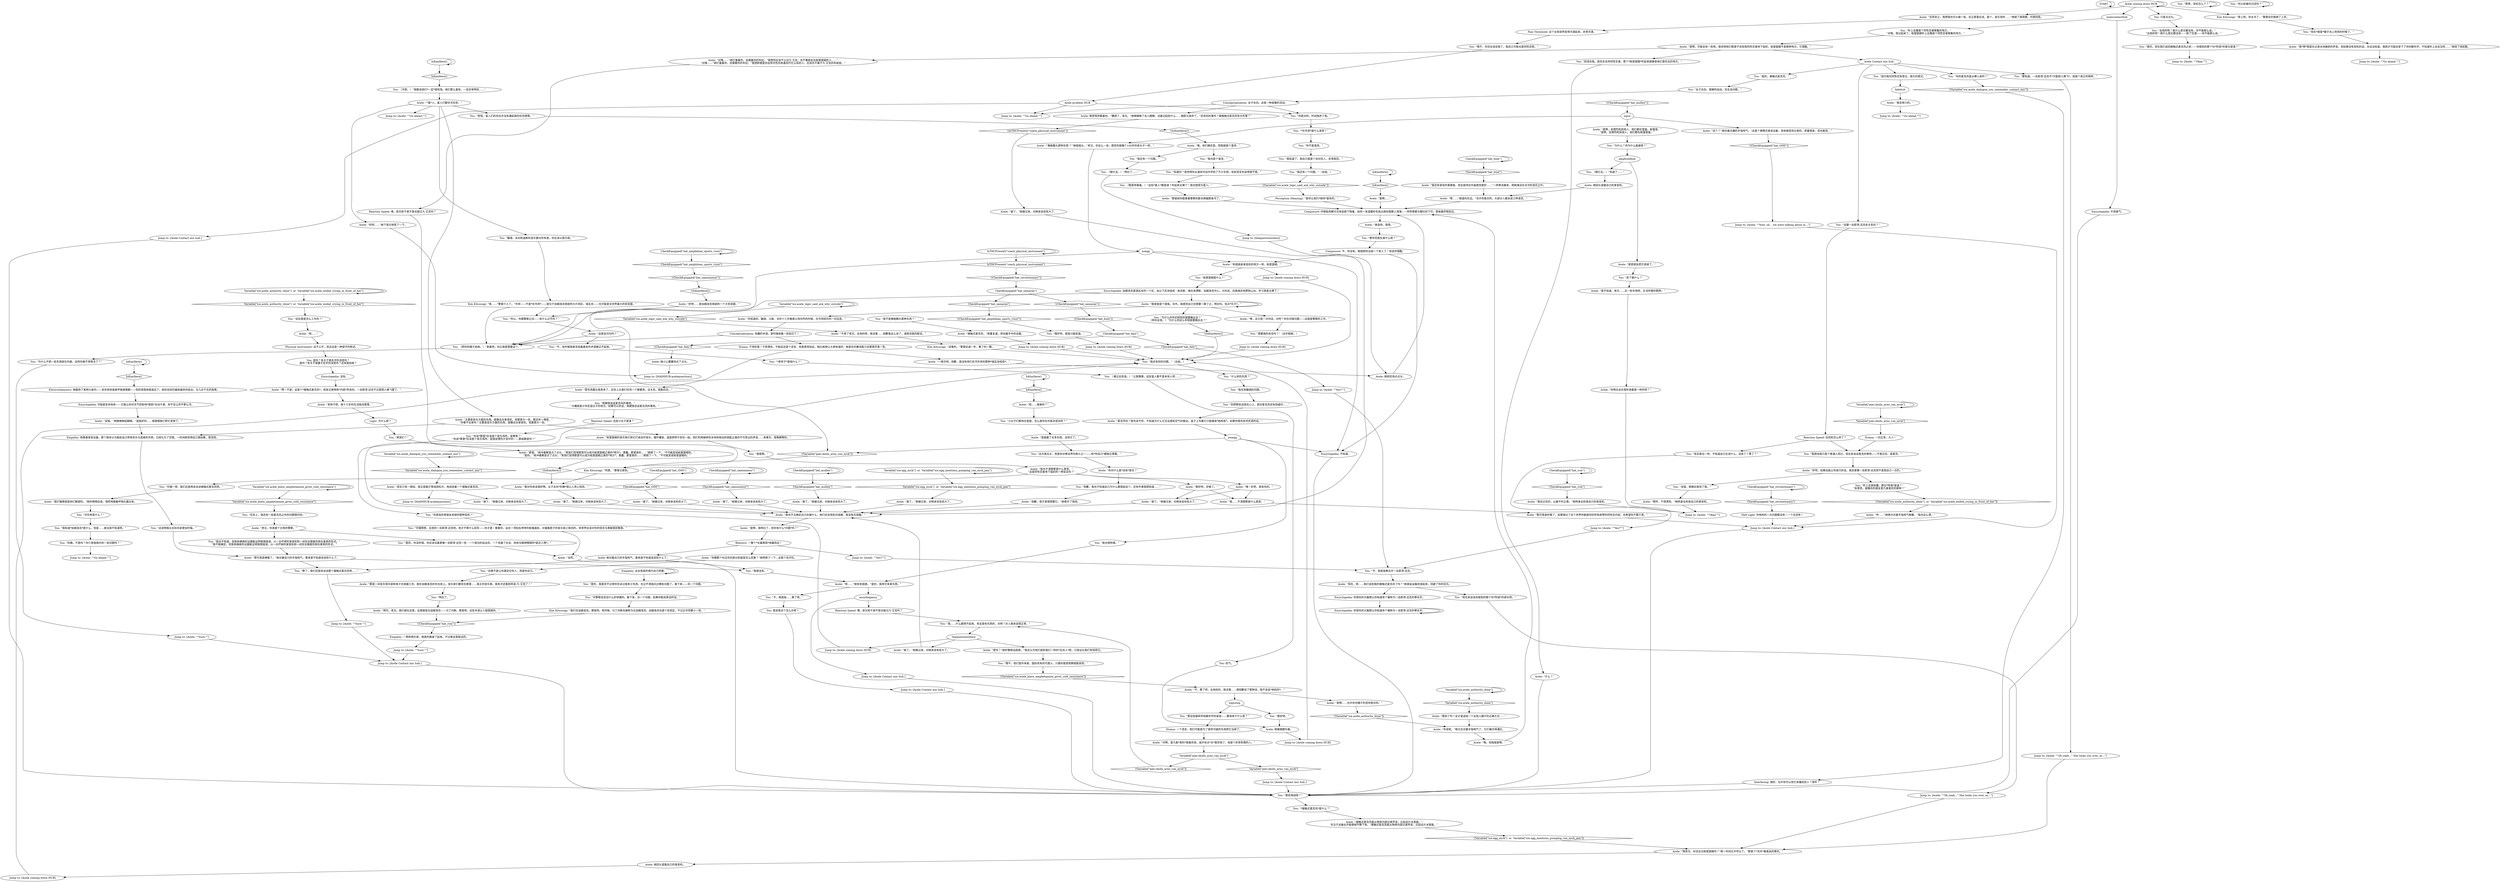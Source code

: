 # ICE / ACELE ON ICE
# this is where the "recording device", "what are you doing here on the ice?" and "questioning" branches are located.
# ==================================================
digraph G {
	  0 [label="START"];
	  1 [label="input"];
	  2 [label="CheckEquipped(\"hat_t500\")"];
	  3 [label="CheckEquipped(\"hat_t500\")", shape=diamond];
	  4 [label="!(CheckEquipped(\"hat_t500\"))", shape=diamond];
	  5 [label="You: “那些电线呢？”"];
	  6 [label="Acele Contact mic hub."];
	  7 [label="You: “哦不，你完全误会我了。我自己可能也是同性恋呢。”"];
	  8 [label="Acele: “我也不太确定自己在做什么，他们还会用到合成器，我没有合成器。”"];
	  9 [label="Jump to: [Acele coming down HUB]"];
	  10 [label="You: “所以，你跟警察之间——有什么过节吗？”"];
	  11 [label="You: “我知道*加姆洛克*是什么，但是……就当我不知道吧。”"];
	  12 [label="Acele: “*富*人，富人们都在河东岸。”"];
	  13 [label="Acele: “哦，他们确实是。而我就是个渣滓。”"];
	  14 [label="Acele: “拜托，老兄。我们就在这里。这里就是北加姆洛克——马丁内斯。算是吧。这些术语让人挺困惑的。”"];
	  15 [label="Jump to: [Acele: \"\"Okay.\"\"]"];
	  16 [label="Jump to: [Acele: \"\"Oh yeah...\" She looks you over, as...\"]"];
	  17 [label="Acele: “呃……”"];
	  18 [label="Acele: “麦克风吗？我也说不好。不知道为什么它无法感知空气的振动，盒子上写着它只能接收*结构音*。如果你喜欢技术呓语的话。”"];
	  19 [label="Jump to: [Acele: \"\"Yes?\"\"]"];
	  20 [label="Acele: 她对着自己的手指哈气，看来是不知道该说些什么了。"];
	  21 [label="You: “是的，你没听错。你应该试着更像一击即溃·迈克一些：一个成功的运动员，一个克服了社会、肉体与精神障碍的*励志人物*。”"];
	  22 [label="You: “这与我无关，而是你对拳击界的泰斗之一——和*你自己*都缺乏尊重。”"];
	  23 [label="You: “什么样的东西？”"];
	  24 [label="Jump to: [Acele: \"\"Go ahead.\"\"]"];
	  25 [label="You: （冷笑。）“我敢说他们*一定*很有钱。他们那么富有，一定非常特别……”"];
	  26 [label="Kim Kitsuragi: “咳……”警督介入了。“市郊——不是*在市郊*——是位于加姆洛克南部的大片郊区，瑞瓦肖——也可能是全世界最大的贫民窟。”"];
	  27 [label="Acele: 她小心翼翼地点了点头。"];
	  28 [label="CheckEquipped(\"hat_amphibian_sports_visor\")"];
	  29 [label="CheckEquipped(\"hat_amphibian_sports_visor\")", shape=diamond];
	  30 [label="!(CheckEquipped(\"hat_amphibian_sports_visor\"))", shape=diamond];
	  31 [label="Acele: “谢了。”她接过来，对她来说有些大了。"];
	  32 [label="Acele: “谢了。”她接过来，对她来说有些大了。"];
	  33 [label="You: “现在来谈谈你提到的那个叫*阿诺*的家伙吧。”"];
	  34 [label="You: “是的，接触式麦克风。”"];
	  35 [label="You: “这玩意是怎么工作的？”"];
	  36 [label="Acele: “你对什么是*没有*意见？”"];
	  37 [label="Acele: “你跟那个叫迈克的家伙到底是怎么回事？”她停顿了一下，这是个反问句。"];
	  38 [label="You: “仔细想想，去他的一击即溃·迈克吧。他才不算什么冠军——你才是！看看你，站在一顶松松垮垮的帐篷面前，对着瘾君子的音乐挑三拣四的。体育界应该对你的信念与奉献感到敬畏。”"];
	  39 [label="Acele: “没错。”她微微眯起眼睛。“是挺好的……很遗憾我们把它卖掉了。”"];
	  40 [label="Variable[\"ice.acele_knew_amphetamine_gives_cold_resistance\"]"];
	  41 [label="Variable[\"ice.acele_knew_amphetamine_gives_cold_resistance\"]", shape=diamond];
	  42 [label="!(Variable[\"ice.acele_knew_amphetamine_gives_cold_resistance\"])", shape=diamond];
	  43 [label="Acele: “嗯……”她望向东边。“也许你是对的。大部分人都会说三种语言。”"];
	  44 [label="Jump to: [Acele coming down HUB]"];
	  45 [label="You: “再跟我说说麦克风的事吧。”\n“大概就是少年犯混日子的地方。如果可以的话，再跟我说说麦克风的事吧。”"];
	  46 [label="Encyclopedia: 可能是安非他命——它能让你对天气的影响*感到*无动于衷，却不会让你不那么冷。"];
	  47 [label="IsKimHere()"];
	  48 [label="IsKimHere()", shape=diamond];
	  49 [label="!(IsKimHere())", shape=diamond];
	  50 [label="Acele: “我爸爸是个酒鬼。另外，我感觉自己也想要一醉了之，明白吗。找点*乐子*。”"];
	  51 [label="You: “我还有一个问题。”"];
	  52 [label="You: “你不是渣滓。”"];
	  53 [label="Acele: “这是反问句吗？”"];
	  54 [label="Acele: “老样子吧，我十几岁的生活相当堕落。”"];
	  55 [label="Physical Instrument: 这不公平。而且这是一种保守的陈述。"];
	  56 [label="Rhetoric: 一整个*长篇累牍*倾巢而出！"];
	  57 [label="Conceptualization: 女子击剑。这是一种高雅的活动。"];
	  58 [label="Acele: “那对你来说很好啊。女子击剑*的确*很让人赏心悦目。”"];
	  59 [label="Jump to: [Acele: \"\"Now, uh... we were talking about m...\"]"];
	  60 [label="Acele: “抱歉，我不是很想要它。”她移开了视线。"];
	  61 [label="Jump to: [Acele: \"\"Yes?\"\"]"];
	  62 [label="You: “抱歉，我也不知道自己为什么要提起这个。还有件事我想知道……”"];
	  63 [label="Acele problem HUB"];
	  64 [label="Acele: “哦！好吧，真有你的。”"];
	  65 [label="You: “其实我也一样。不知道自己在说什么。沮丧了？累了？”"];
	  66 [label="You: “等等，耳机怎么了？”"];
	  67 [label="Acele: “我男朋友把它卖掉了。”"];
	  68 [label="You: “为什么？你为什么能接受？”"];
	  69 [label="Logic: 为什么呢？"];
	  70 [label="You: “*老样子*是指什么？”"];
	  71 [label="IsKimHere()"];
	  72 [label="IsKimHere()", shape=diamond];
	  73 [label="!(IsKimHere())", shape=diamond];
	  74 [label="CheckEquipped(\"hat_revolutionary\")"];
	  75 [label="CheckEquipped(\"hat_revolutionary\")", shape=diamond];
	  76 [label="!(CheckEquipped(\"hat_revolutionary\"))", shape=diamond];
	  77 [label="Encyclopedia: 你受伤的大脑想让你知道有个被称为一击即溃·迈克的拳击手。"];
	  78 [label="You: “是的，但在我们说回接触式麦克风之前——你提到的那个叫*阿诺*的家伙是谁？”"];
	  79 [label="Acele: “哼……”她再次对着手指哈气取暖。“我也这么想。”"];
	  80 [label="Acele: “那可真是好极了。如果错过了这个世界所能提供的所有绝赞的同性恋内容，也希望你不要介意。”"];
	  81 [label="You: “我很累。”"];
	  82 [label="You: 只是点点头。"];
	  83 [label="You: “现在*就是*帽子派上用场的时候了。”"];
	  84 [label="Acele: “不用了老兄，去他的吧，我没事……抱歉我这么说了，请原谅我的脏话。”"];
	  85 [label="logicitup"];
	  86 [label="You: 叹气。"];
	  87 [label="Acele: “是吗？”她好像相当困惑。“我还以为他们是和我们一样的*瓦肖人*呢，只是远比我们有钱而已。"];
	  88 [label="You: “我还有一个问题。”（总结。）"];
	  89 [label="Acele: “好吧……”她下意识地笑了一下。"];
	  90 [label="You: “哦好吧，很高兴能知道。”"];
	  91 [label="CheckEquipped(\"hat_camionneur\")"];
	  92 [label="CheckEquipped(\"hat_camionneur\")", shape=diamond];
	  93 [label="!(CheckEquipped(\"hat_camionneur\"))", shape=diamond];
	  94 [label="Acele: “谢了。”她接过来，对她来说有些大了。"];
	  95 [label="Acele: “谢了。”她接过来，对她来说有些大了。"];
	  96 [label="You: “*接触式麦克风*是什么？”"];
	  97 [label="Acele: “其实只有一根线，我正提着它等线团松开。电线连着一个接触式麦克风。”"];
	  98 [label="encythepency"];
	  99 [label="You: “不，我是指拳击手一击即溃·迈克。”"];
	  100 [label="Acele: “什么？”"];
	  101 [label="Acele: “那好吧，好极了。”"];
	  102 [label="You: “我也不知道，但我有确凿的证据能证明我很摇滚，以一台坏掉的录音机和一间完全报废的旅社客房的形式。”\n“我不能确定，但我有确凿的证据能证明我很摇滚，以一台坏掉的录音机和一间完全报废的旅社客房的形式。”"];
	  103 [label="You: “我想说我只是个普通人而已。现在来谈谈麦克的事吧——不是迈克，是麦克。”"];
	  104 [label="You: “那这些破碎声和脚步声的录音——要用来干什么呢？”"];
	  105 [label="You: “小伙子们都待在里面，怎么就你在外面冻成这样？”"];
	  106 [label="Empathy: 这女孩真的很为自己骄傲。"];
	  107 [label="You: “对警察说谎没什么好骄傲的。接下来，另一个问题，如果你能说真话的话。”"];
	  108 [label="Jump to: [Acele: \"\"Go ahead.\"\"]"];
	  109 [label="Reaction Speed: 旧耳机怎么样了？"];
	  110 [label="Acele: “呃……”她有些困惑。“是的，我用它来录东西。”"];
	  111 [label="Acele: “我……不清楚那是什么意思。”"];
	  112 [label="You: “别把那些话放在心上，我对麦克风还有些疑问……”"];
	  113 [label="Acele: “是啊，我明白了，但你有什么*问题*吗？”"];
	  114 [label="Empathy: 她看着录音设备，那个她本以为能给自己带来欢乐与逃离的东西，已经化为了空想。一时间她觉得自己很幼稚，很没用。"];
	  115 [label="You: “为什么不把一些东西放在外面，这样你就不用受冻了？”"];
	  116 [label="Variable[\"ice.acele_authority_done\"]"];
	  117 [label="Variable[\"ice.acele_authority_done\"]", shape=diamond];
	  118 [label="!(Variable[\"ice.acele_authority_done\"])", shape=diamond];
	  119 [label="Jump to: [Acele coming down HUB]"];
	  120 [label="Acele: “不，算了吧，去他妈的，我没事……很抱歉说了那种话，我不该说*他妈的*。”"];
	  121 [label="Jump to: [Acele coming down HUB]"];
	  122 [label="Jump to: [Acele Contact mic hub.]"];
	  123 [label="Acele: “现在，呃……我们说到我的接触式麦克风了吗？”她拿起设备检查起来，回避了你的目光。"];
	  124 [label="Acele: “啊！不是。这是个*接触式麦克风*，用来记录物体*内部*声音的。一击即溃·迈克不过是把人揍飞罢了。”"];
	  125 [label="Encyclopedia: 不用客气。"];
	  126 [label="You: “听上去像是个同性恋者聚集的地方。”\n“对哦，我记起来了。帕里瑟姆听上去像是个同性恋者聚集的地方。”"];
	  127 [label="You: “听上去很有趣，那位*阿诺*是谁？”\n“有意思。就像你的朋友爱凡客喜欢的那种？”"];
	  128 [label="You: “自尊不是让你满足任何人，而是你自己。”"];
	  129 [label="Acele: “好吧，如果这能让你高兴的话，我会更像一击即溃·迈克而不是我自己一点的。”"];
	  130 [label="Acele: “你明白这在我听来都是一样的吧？”"];
	  131 [label="Drama: 一个谎言，他们可能是为了某样可疑的东西把它当掉了。"];
	  132 [label="Acele: “帕里瑟姆的音乐家们用它们来创作音乐，循环播放，或是把带子剪在一起。他们利用破碎的冰块和晃动的钥匙之类的不可思议的声音……来奏乐。很难解释的。”"];
	  133 [label="You: “你是指你男朋友卖掉的那种耳机？”"];
	  134 [label="Acele: “那里。”她冲着教堂点了点头。“男孩们觉得那里可以成为帕里瑟姆之类的*地方*。愚蠢，那里真的……”她顿了一下。“不可能变成帕里瑟姆的。”\n“是的。”她冲着教堂点了点头。“男孩们觉得那里可以成为帕里瑟姆之类的*地方*。愚蠢，那里真的……”她顿了一下。“不可能变成帕里瑟姆的。”"];
	  135 [label="Acele: “是啊，安德烈和其他人，他们都在里面，帐篷里。”\n“是啊，安德烈和其他人，他们都在帐篷里面。”"];
	  136 [label="Acele: “嗯，这只是一次问话，对吧？你在问我问题——这就是警察的工作。”"];
	  137 [label="You: “我知道了。我自己就是个派对狂人，非常疯狂。”"];
	  138 [label="Acele: “哦，但我就是啊。”"];
	  139 [label="Half Light: 你他妈的一点问题都没有！一个也没有！"];
	  140 [label="Acele: “谢了。”她接过来，对她来说有些大了。"];
	  141 [label="Encyclopedia: 你受伤的大脑想让你知道有个被称为一击即溃·迈克的拳击手。"];
	  142 [label="Variable[\"ice.acele_dialogue_you_remember_contact_mic\"]"];
	  143 [label="Variable[\"ice.acele_dialogue_you_remember_contact_mic\"]", shape=diamond];
	  144 [label="!(Variable[\"ice.acele_dialogue_you_remember_contact_mic\"])", shape=diamond];
	  145 [label="Acele: “和我搞来录音机的地方一样，帕里瑟姆。”"];
	  146 [label="You: “我很沮丧。”"];
	  147 [label="You: “你是对的，时间抛弃了我。”"];
	  148 [label="You: “去他的吧！我什么意见都没有，你不能那么说。”\n“去他的吧！我什么意见都没有——除了饮酒——你不能那么说。”"];
	  149 [label="Acele: “总而言之，我想我也可以做一些。反正那里应该，是个，音乐场所……”她揉了揉肩膀，环顾四周。"];
	  150 [label="You: “我还有别的问题。”（总结。）"];
	  151 [label="Acele coming down HUB"];
	  152 [label="You: “想要我的夹克吗？”（动手脱掉。）"];
	  153 [label="Drama: 干净利落！干得漂亮。不能说这是个谎言，但是感觉如此。相比她想让大家知道的，她真实的撒谎能力还要更厉害一些。"];
	  154 [label="You: “*在市郊*是什么意思？”"];
	  155 [label="Acele: 她奇怪地看着你。“糟透了，老兄。”她稍微眯了会儿眼睛，试着记起些什么……随即又放弃了。“还有别的事吗？跟接触式麦克风有关的事？”"];
	  156 [label="You: “女子击剑。很棒的运动。完全没问题。”"];
	  157 [label="Acele: “接触式麦克风，”她重复道，转动着手中的设备。"];
	  158 [label="Acele: “‘像骷髅头那种东西’？”她摇摇头。“老兄，你这么一说，感觉你就像个100岁的老头子一样。”"];
	  159 [label="Acele: “这个？”她对着冻僵的手指哈气。“这是个便携式录音设备，用来做现场记录的。质量很差，但也能用。”"];
	  160 [label="Acele: “录音吧，我想。”"];
	  161 [label="Electrochemistry: 她服用了某种兴奋剂——安非他命或者甲氧麻黄酮——但药效很快就退去了。她将会经历越来越多的低谷，与几近于无的高峰。"];
	  162 [label="Kim Kitsuragi: “穿上吧，你太冷了。”警督动手脱掉了上衣。"];
	  163 [label="You: “你说*那里*应该是个音乐场所，是哪里？”\n“你说*那里*应该是个音乐场所，是指安德烈计划中的——那座教堂吗？”"];
	  164 [label="You: “男孩们？”"];
	  165 [label="Variable[\"ice.acele_logic_said_ask_why_outside\"]"];
	  166 [label="Variable[\"ice.acele_logic_said_ask_why_outside\"]", shape=diamond];
	  167 [label="!(Variable[\"ice.acele_logic_said_ask_why_outside\"])", shape=diamond];
	  168 [label="Jump to: [Acele: \"\"Go ahead.\"\"]"];
	  169 [label="Jump to: [MAINHUB-acelequestions]"];
	  170 [label="You: “明白了。”"];
	  171 [label="Empathy: 一想到俱乐部，她真的振奋了起来。不过离这里挺远的。"];
	  172 [label="CheckEquipped(\"hat_mullen\")"];
	  173 [label="CheckEquipped(\"hat_mullen\")", shape=diamond];
	  174 [label="!(CheckEquipped(\"hat_mullen\"))", shape=diamond];
	  175 [label="Jump to: [Acele Contact mic hub.]"];
	  176 [label="Reaction Speed: 喂，尿兄和干弟不是也提过凡·艾克吗？"];
	  177 [label="You: 我该拿这个怎么办呢？"];
	  178 [label="Jump to: [Acele: \"\"Sure.\"\"]"];
	  179 [label="maincontacthub"];
	  180 [label="You: （把你的帽子给她。）“拿着吧，你比我更需要这个。”"];
	  181 [label="You: “为什么你年纪轻轻的就要搬出去？”\n（转向女孩。）“为什么你这么年轻就要搬出去？”"];
	  182 [label="You: “酗酒、派对和迪斯科音乐都对你有害，你应该以我为戒。”"];
	  183 [label="You: （凑过去耳语。）“让我猜猜，这些富人都不是本地人吧……”"];
	  184 [label="Acele: “你知道的。酗酒、斗殴，当你十三岁搬离父母住所的时候，在市郊经历的一切丑恶。”"];
	  185 [label="You: “知道吗？我觉得你从诸多问话中学到了不少东西，有些谎言你说得很不错。”"];
	  186 [label="Acele: 她担忧地点点头。"];
	  187 [label="thequestionishere"];
	  188 [label="Acele: “你说呢。”她又在对着手指哈气了，它们被冻得通红。"];
	  189 [label="CheckEquipped(\"hat_bum\")"];
	  190 [label="CheckEquipped(\"hat_bum\")", shape=diamond];
	  191 [label="!(CheckEquipped(\"hat_bum\"))", shape=diamond];
	  192 [label="CheckEquipped(\"hat_rcm\")"];
	  193 [label="CheckEquipped(\"hat_rcm\")", shape=diamond];
	  194 [label="!(CheckEquipped(\"hat_rcm\"))", shape=diamond];
	  195 [label="Encyclopedia: 加姆洛克是瑞瓦肖的一个区，由以下区块组成：帕克斯，维拉洛博斯，加姆洛克中心，大科戎，旧南城还有野狗山谷。学习真是太棒了！"];
	  196 [label="Acele: “哦老兄，你没去过帕里瑟姆吗？”她一时间忘乎所以了。“那是个*充斥*着毒品的粪坑。”"];
	  197 [label="Acele: “对哦……”她打量着你，估摸着你的年纪。“我想你应该不认识凡·艾克，也不像是会去帕里瑟姆的人……”\n“对哦……”她打量着你，估摸着你的年纪。“我想即便是你这样对性向有着现代化认知的人，应该也不属于凡·艾克的年龄层。”"];
	  198 [label="You: “因为我对同性恋有意见，很大的意见。”"];
	  199 [label="You: “实际上，我还有一些麦克风之外的问题想问你。”"];
	  200 [label="ampfcoldhub"];
	  201 [label="Acele: “我还有录音的事要做，而且我待在外面感觉更好……”一阵寒流袭来，把她淹没在冰冷的浪花之中。"];
	  202 [label="Acele: “谢了。”她接过来，对她来说有些大了。"];
	  203 [label="You: “河东岸是什么？”"];
	  204 [label="Perception (Hearing): “是你让他们*保持*富有的。”"];
	  205 [label="Jump to: [Acele coming down HUB]"];
	  206 [label="Acele: “是啊……”"];
	  207 [label="Kim Kitsuragi: “同意，”警督记录到。"];
	  208 [label="noegg"];
	  209 [label="Composure: 不，你没有。她错把你当成一个老人了！快说你很酷。"];
	  210 [label="Acele: “我*想*我是在记录冰块破碎的声音，但如果没有耳机的话，也没法知道。我刚才可能还录下了你的脚步声，不知道听上去会怎样……”她挠了挠前额。"];
	  211 [label="Acele: “是啊……也许你对帽子的坚持是对的。”"];
	  212 [label="You: “那好吧。”"];
	  213 [label="You: （随它去。）“明白了……”"];
	  214 [label="Jump to: [Acele: \"\"Go ahead.\"\"]"];
	  215 [label="You: “我……什么都想不起来。肯定是有东西的，对吧？对人类来说很正常。”"];
	  216 [label="yesegg"];
	  217 [label="Jump to: [Acele Contact mic hub.]"];
	  218 [label="Encyclopedia: 不知道。"];
	  219 [label="You: “仔细一想，我们还是再来谈谈接触式麦克风吧。”"];
	  220 [label="You: “这说明我比实际年龄更加时髦。”"];
	  221 [label="Composure: 内啡肽肉眼可见地急剧下降着，如同一张温暖的毛毯从她的肩膀上滑落——阵阵寒颤与颤抖的下巴，意味着药物反应。"];
	  222 [label="fakehub"];
	  223 [label="Variable[\"ice.acele_authority_done\"]  or  Variable[\"ice.acele_ended_crying_in_front_of_her\"]"];
	  224 [label="Variable[\"ice.acele_authority_done\"]  or  Variable[\"ice.acele_ended_crying_in_front_of_her\"]", shape=diamond];
	  225 [label="!(Variable[\"ice.acele_authority_done\"]  or  Variable[\"ice.acele_ended_crying_in_front_of_her\"])", shape=diamond];
	  226 [label="Variable[\"ice.egg_eyck\"]  or  Variable[\"ice.egg_mentions_pumping_van_eyck_jam\"]"];
	  227 [label="Variable[\"ice.egg_eyck\"]  or  Variable[\"ice.egg_mentions_pumping_van_eyck_jam\"]", shape=diamond];
	  228 [label="!(Variable[\"ice.egg_eyck\"]  or  Variable[\"ice.egg_mentions_pumping_van_eyck_jam\"])", shape=diamond];
	  229 [label="IsTHCPresent(\"coach_physical_instrument\")"];
	  230 [label="IsTHCPresent(\"coach_physical_instrument\")", shape=diamond];
	  231 [label="!(IsTHCPresent(\"coach_physical_instrument\"))", shape=diamond];
	  232 [label="Jump to: [Acele Contact mic hub.]"];
	  233 [label="You: 是吗？有关于我名字的消息吗？\n是吗？有关于我妻子名字的消息吗？还有我妈呢？"];
	  234 [label="Jump to: [Acele Contact mic hub.]"];
	  235 [label="Acele: “当然。”"];
	  236 [label="Acele: “老兄，你真是个古怪的警察。”"];
	  237 [label="Jump to: [Acele: \"\"Okay.\"\"]"];
	  238 [label="Jump to: [Acele Contact mic hub.]"];
	  239 [label="You: “我也有酗酒的问题。”"];
	  240 [label="Acele: “主要是音乐方面的东西。就像这台录音机，但要更大一些，那还有一堆呢。”\n“你看不出来吗？主要是音乐方面的东西，就像这台录音机，但要更大一些。”"];
	  241 [label="You: （敬畏地看着。）“这些*富人*都是谁？听起来太棒了！我也想成为富人。”"];
	  242 [label="Acele: “呃……谢谢你？”"];
	  243 [label="Kim Kitsuragi: “我们在加姆洛克。算是吧。有时候，马丁内斯也被称为北加姆洛克。加姆洛克也是个贫民区，不过比市郊要小一些。”"];
	  244 [label="Acele: “我会努力的。”"];
	  245 [label="Jump to: [thequestionishere]"];
	  246 [label="Acele: 她回头望着自己的录音机。"];
	  247 [label="Acele: “那是一间音乐俱乐部和电子合成器工坊，就在加姆洛克的布吉街上。音乐家们都住在那里……真正的音乐家。我有次还看到阿诺·凡·艾克了！”"];
	  248 [label="Acele: “我会记住的，以备不时之需。”她转身去检查自己的录音机。"];
	  249 [label="Acele: “谢了。”她接过来，对她来说有些大了。"];
	  250 [label="IsKimHere()"];
	  251 [label="IsKimHere()", shape=diamond];
	  252 [label="!(IsKimHere())", shape=diamond];
	  253 [label="Reaction Speed: 这些小伙子是谁？"];
	  254 [label="Jump to: [Acele: \"\"Sure.\"\"]"];
	  255 [label="Acele: “那东西要比我贵多了，实际上比我们任何一个都要贵。没关系，我能抗住。”"];
	  256 [label="You: “你以前被问过话吗？”"];
	  257 [label="Acele: “一两次吧。抱歉，我没有他们在河东岸的那种*瑞瓦肖经验*。”"];
	  258 [label="You: “的确，不是吗？你介意我再问你一些问题吗？”"];
	  259 [label="IsKimHere()"];
	  260 [label="IsKimHere()", shape=diamond];
	  261 [label="!(IsKimHere())", shape=diamond];
	  262 [label="Acele: “我打赌那就是他们期望的。”她的喃喃自语，悄然地随着呼吸吐露出来。"];
	  263 [label="Jump to: [Acele: \"\"Yes?\"\"]"];
	  264 [label="Acele: “谢了。”她接过来，对她来说有些大了。"];
	  265 [label="Acele: “对啊，爱凡客*真的*很喜欢他，或许有点*太*喜欢他了。他是个非常热情的人。”"];
	  266 [label="Drama: 一切正常，大人！"];
	  267 [label="Reaction Speed: 喂，尿兄和干弟不是也提过凡·艾克吗？"];
	  268 [label="Variable[\"pier.skulls_arno_van_eyck\"]"];
	  269 [label="Variable[\"pier.skulls_arno_van_eyck\"]", shape=diamond];
	  270 [label="!(Variable[\"pier.skulls_arno_van_eyck\"])", shape=diamond];
	  271 [label="You: “是不是像骷髅头那种东西？”"];
	  272 [label="Encyclopedia: 没有。"];
	  273 [label="You: “帕里瑟姆是什么？”"];
	  274 [label="You: “算了，我们还是来谈谈那个接触式麦克风吧……”"];
	  275 [label="Acele: “好吧……是加姆洛克南部的一个大贫民窟。”"];
	  276 [label="You: “不，有时候我甚至连最基本的术语都记不起来。”"];
	  277 [label="You: “哦不，他们是外来者，国际资本的代理人。只要你留意观察就能发现。”"];
	  278 [label="Acele: 她回头望着自己的录音机。"];
	  279 [label="CheckEquipped(\"hat_samaran\")"];
	  280 [label="CheckEquipped(\"hat_samaran\")", shape=diamond];
	  281 [label="!(CheckEquipped(\"hat_samaran\"))", shape=diamond];
	  282 [label="Acele: “谢了。”她接过来，对她来说有些大了。"];
	  283 [label="Pain Threshold: 这个女孩突然变得冷漠起来，非常冷漠。"];
	  284 [label="Jump to: [Acele: \"\"Oh yeah...\" She looks you over, as...\"]"];
	  285 [label="Variable[\"pier.skulls_arno_van_eyck\"]"];
	  286 [label="Variable[\"pier.skulls_arno_van_eyck\"]", shape=diamond];
	  287 [label="!(Variable[\"pier.skulls_arno_van_eyck\"])", shape=diamond];
	  288 [label="You: “要知道，一击即溃·迈克不*只能把人揍飞*，他是个真正的榜样。”"];
	  289 [label="You: “不，我是指……算了吧。”"];
	  290 [label="You: “你的麦克风是从哪儿来的？”"];
	  291 [label="Acele: “是啊，可能会有一些吧。我觉得他们那里不会轻视同性恋者地下组织。帕里瑟姆不是那种地方。它很酷。”"];
	  292 [label="You: “卖了做什么？”"];
	  293 [label="Kim Kitsuragi: “没事的。”警督后退一步，瞥了你一眼。"];
	  294 [label="Acele: 她微微颤抖着。"];
	  295 [label="Jump to: [Acele coming down HUB]"];
	  296 [label="You: “我也是个渣滓。”"];
	  297 [label="You: “是的，我甚至不记得你告诉过我多少东西，也记不清我问过哪些问题了。接下来——另一个问题。”"];
	  298 [label="Jump to: [MAINHUB-acelequestions]"];
	  299 [label="You: （随它去。）“知道了……”"];
	  300 [label="Acele: “嗯哼，干得漂亮。”她转身去检查自己的录音机。"];
	  301 [label="Jump to: [Acele: \"\"Sure.\"\"]"];
	  302 [label="Interfacing: 很好。也许你可以用它来骚扰别人？窃听！"];
	  303 [label="Conceptualization: 有趣的术语。是时候收集一些知识了！"];
	  304 [label="Acele: “接触式麦克风能从物体内部记录声音，比如这片冰里面。”\n专注于设备似乎能使她平静下来。“接触式麦克风能从物体内部记录声音，比如这片冰里面。”"];
	  305 [label="You: “这跟一击即溃·迈克有关系吗？”"];
	  306 [label="You: “别误会我。我完全支持同性恋者。那个*帕里瑟姆*听起来就像是他们喜欢去的地方。”"];
	  307 [label="Acele: “我也不清楚那是什么意思。”\n“这是同性恋者地下组织的一种说法吗？”"];
	  308 [label="Acele: “那可真是棒极了。”她对着自己的手指哈气，看来是不知道该说些什么了。"];
	  309 [label="You: “没错，那确实取悦了我。”"];
	  310 [label="You: “那你究竟在录什么呢？”"];
	  311 [label="Acele: “我不知道，老兄……买一些东西吧，生活所需的那种。”"];
	  312 [label="Acele: “里面塞了太多东西，没地方了。”"];
	  313 [label="Acele: “看到了吗？这才是送给一个女孩儿帽子的正确方式……”"];
	  314 [label="Acele: “那就祝你能靠着警察的薪水跨越那条河了。”"];
	  315 [label="You: “奇怪。富人们的存在并没有激起我的任何感情。”"];
	  316 [label="Jump to: [Acele: \"\"Go ahead.\"\"]"];
	  317 [label="Jump to: [Acele coming down HUB]"];
	  318 [label="CheckEquipped(\"hat_faln\")"];
	  319 [label="CheckEquipped(\"hat_faln\")", shape=diamond];
	  320 [label="!(CheckEquipped(\"hat_faln\"))", shape=diamond];
	  321 [label="You: “我也很热情。”"];
	  0 -> 0
	  1 -> 135
	  1 -> 158
	  1 -> 159
	  2 -> 2
	  2 -> 3
	  3 -> 94
	  4 -> 59
	  5 -> 96
	  6 -> 288
	  6 -> 34
	  6 -> 290
	  6 -> 198
	  6 -> 305
	  7 -> 63
	  8 -> 113
	  9 -> 150
	  10 -> 53
	  11 -> 258
	  12 -> 240
	  12 -> 182
	  12 -> 24
	  12 -> 89
	  12 -> 315
	  13 -> 296
	  13 -> 51
	  14 -> 194
	  16 -> 196
	  17 -> 55
	  18 -> 216
	  19 -> 99
	  20 -> 146
	  20 -> 274
	  21 -> 235
	  22 -> 36
	  23 -> 239
	  25 -> 12
	  26 -> 10
	  26 -> 180
	  27 -> 298
	  28 -> 28
	  28 -> 29
	  29 -> 93
	  30 -> 90
	  31 -> 8
	  32 -> 8
	  33 -> 284
	  34 -> 156
	  35 -> 17
	  36 -> 62
	  37 -> 128
	  38 -> 235
	  39 -> 114
	  40 -> 40
	  40 -> 41
	  41 -> 199
	  42 -> 120
	  43 -> 221
	  44 -> 150
	  45 -> 253
	  46 -> 39
	  47 -> 48
	  47 -> 47
	  48 -> 161
	  49 -> 150
	  50 -> 184
	  50 -> 50
	  50 -> 136
	  50 -> 181
	  51 -> 213
	  52 -> 137
	  53 -> 180
	  53 -> 276
	  54 -> 69
	  55 -> 233
	  56 -> 61
	  56 -> 20
	  56 -> 37
	  57 -> 155
	  57 -> 147
	  57 -> 214
	  58 -> 249
	  59 -> 122
	  60 -> 8
	  61 -> 99
	  62 -> 60
	  63 -> 147
	  63 -> 214
	  63 -> 238
	  64 -> 32
	  64 -> 111
	  65 -> 19
	  66 -> 66
	  67 -> 292
	  68 -> 200
	  69 -> 164
	  70 -> 183
	  71 -> 72
	  71 -> 71
	  72 -> 25
	  73 -> 275
	  74 -> 74
	  74 -> 75
	  75 -> 139
	  76 -> 279
	  77 -> 141
	  78 -> 15
	  79 -> 122
	  80 -> 122
	  81 -> 307
	  82 -> 148
	  83 -> 210
	  84 -> 293
	  85 -> 104
	  85 -> 212
	  86 -> 294
	  87 -> 277
	  88 -> 167
	  89 -> 298
	  90 -> 205
	  91 -> 91
	  91 -> 92
	  92 -> 282
	  93 -> 73
	  94 -> 8
	  95 -> 8
	  96 -> 304
	  97 -> 169
	  97 -> 95
	  98 -> 232
	  98 -> 176
	  99 -> 123
	  100 -> 5
	  101 -> 32
	  101 -> 111
	  102 -> 308
	  103 -> 129
	  104 -> 131
	  105 -> 312
	  106 -> 297
	  106 -> 106
	  107 -> 243
	  109 -> 65
	  109 -> 103
	  110 -> 289
	  110 -> 98
	  111 -> 80
	  112 -> 18
	  113 -> 56
	  114 -> 220
	  115 -> 254
	  116 -> 116
	  116 -> 117
	  117 -> 313
	  118 -> 188
	  119 -> 150
	  120 -> 211
	  120 -> 85
	  121 -> 150
	  122 -> 5
	  123 -> 33
	  123 -> 77
	  124 -> 54
	  125 -> 5
	  126 -> 291
	  127 -> 225
	  128 -> 247
	  129 -> 309
	  129 -> 127
	  130 -> 237
	  131 -> 265
	  132 -> 81
	  133 -> 38
	  134 -> 252
	  135 -> 68
	  136 -> 152
	  137 -> 88
	  138 -> 221
	  139 -> 122
	  140 -> 8
	  141 -> 141
	  142 -> 142
	  142 -> 143
	  143 -> 97
	  144 -> 302
	  145 -> 273
	  145 -> 44
	  146 -> 110
	  147 -> 154
	  148 -> 78
	  149 -> 283
	  150 -> 23
	  151 -> 162
	  151 -> 82
	  151 -> 179
	  151 -> 149
	  151 -> 151
	  152 -> 119
	  153 -> 257
	  153 -> 255
	  154 -> 52
	  155 -> 231
	  156 -> 57
	  157 -> 121
	  158 -> 208
	  159 -> 4
	  160 -> 310
	  161 -> 46
	  162 -> 83
	  163 -> 133
	  164 -> 134
	  165 -> 165
	  165 -> 166
	  166 -> 84
	  167 -> 204
	  170 -> 14
	  171 -> 178
	  172 -> 172
	  172 -> 173
	  173 -> 31
	  174 -> 1
	  175 -> 5
	  176 -> 215
	  177 -> 217
	  178 -> 234
	  179 -> 125
	  179 -> 126
	  180 -> 115
	  181 -> 49
	  182 -> 26
	  183 -> 86
	  184 -> 303
	  185 -> 241
	  186 -> 221
	  187 -> 9
	  187 -> 202
	  187 -> 87
	  188 -> 138
	  189 -> 189
	  189 -> 190
	  190 -> 201
	  191 -> 318
	  192 -> 192
	  192 -> 193
	  193 -> 248
	  194 -> 171
	  195 -> 50
	  195 -> 180
	  196 -> 246
	  197 -> 267
	  198 -> 222
	  199 -> 236
	  200 -> 299
	  200 -> 67
	  201 -> 43
	  202 -> 8
	  203 -> 11
	  204 -> 221
	  205 -> 150
	  206 -> 221
	  207 -> 58
	  208 -> 145
	  208 -> 218
	  208 -> 270
	  209 -> 145
	  209 -> 218
	  210 -> 108
	  211 -> 118
	  212 -> 294
	  213 -> 245
	  215 -> 187
	  216 -> 321
	  216 -> 218
	  216 -> 270
	  217 -> 5
	  218 -> 5
	  219 -> 262
	  220 -> 308
	  221 -> 160
	  222 -> 244
	  223 -> 224
	  223 -> 223
	  224 -> 35
	  225 -> 79
	  226 -> 226
	  226 -> 227
	  227 -> 264
	  228 -> 196
	  229 -> 229
	  229 -> 230
	  230 -> 76
	  231 -> 140
	  232 -> 5
	  233 -> 272
	  234 -> 5
	  235 -> 5
	  236 -> 21
	  236 -> 102
	  238 -> 5
	  239 -> 112
	  240 -> 114
	  240 -> 132
	  241 -> 314
	  242 -> 105
	  243 -> 194
	  244 -> 168
	  245 -> 186
	  246 -> 317
	  247 -> 170
	  248 -> 237
	  249 -> 8
	  250 -> 250
	  250 -> 251
	  251 -> 206
	  252 -> 58
	  253 -> 163
	  254 -> 234
	  255 -> 45
	  256 -> 256
	  257 -> 186
	  258 -> 316
	  259 -> 259
	  259 -> 260
	  260 -> 242
	  261 -> 13
	  262 -> 203
	  263 -> 99
	  264 -> 8
	  265 -> 285
	  266 -> 103
	  267 -> 207
	  268 -> 268
	  268 -> 269
	  269 -> 266
	  270 -> 207
	  271 -> 157
	  272 -> 124
	  273 -> 195
	  274 -> 301
	  275 -> 10
	  275 -> 180
	  276 -> 70
	  277 -> 42
	  278 -> 43
	  279 -> 280
	  279 -> 281
	  280 -> 30
	  281 -> 191
	  282 -> 8
	  283 -> 7
	  284 -> 196
	  285 -> 286
	  285 -> 287
	  286 -> 175
	  287 -> 215
	  288 -> 16
	  289 -> 177
	  290 -> 144
	  291 -> 306
	  291 -> 197
	  291 -> 6
	  292 -> 311
	  293 -> 150
	  294 -> 295
	  295 -> 150
	  296 -> 185
	  297 -> 107
	  299 -> 278
	  300 -> 237
	  301 -> 234
	  302 -> 5
	  303 -> 153
	  303 -> 180
	  304 -> 228
	  305 -> 109
	  306 -> 100
	  307 -> 64
	  307 -> 219
	  307 -> 101
	  308 -> 146
	  308 -> 274
	  309 -> 300
	  310 -> 209
	  311 -> 130
	  312 -> 22
	  313 -> 188
	  314 -> 221
	  315 -> 261
	  317 -> 150
	  318 -> 320
	  318 -> 319
	  319 -> 263
	  320 -> 27
	  321 -> 110
}

